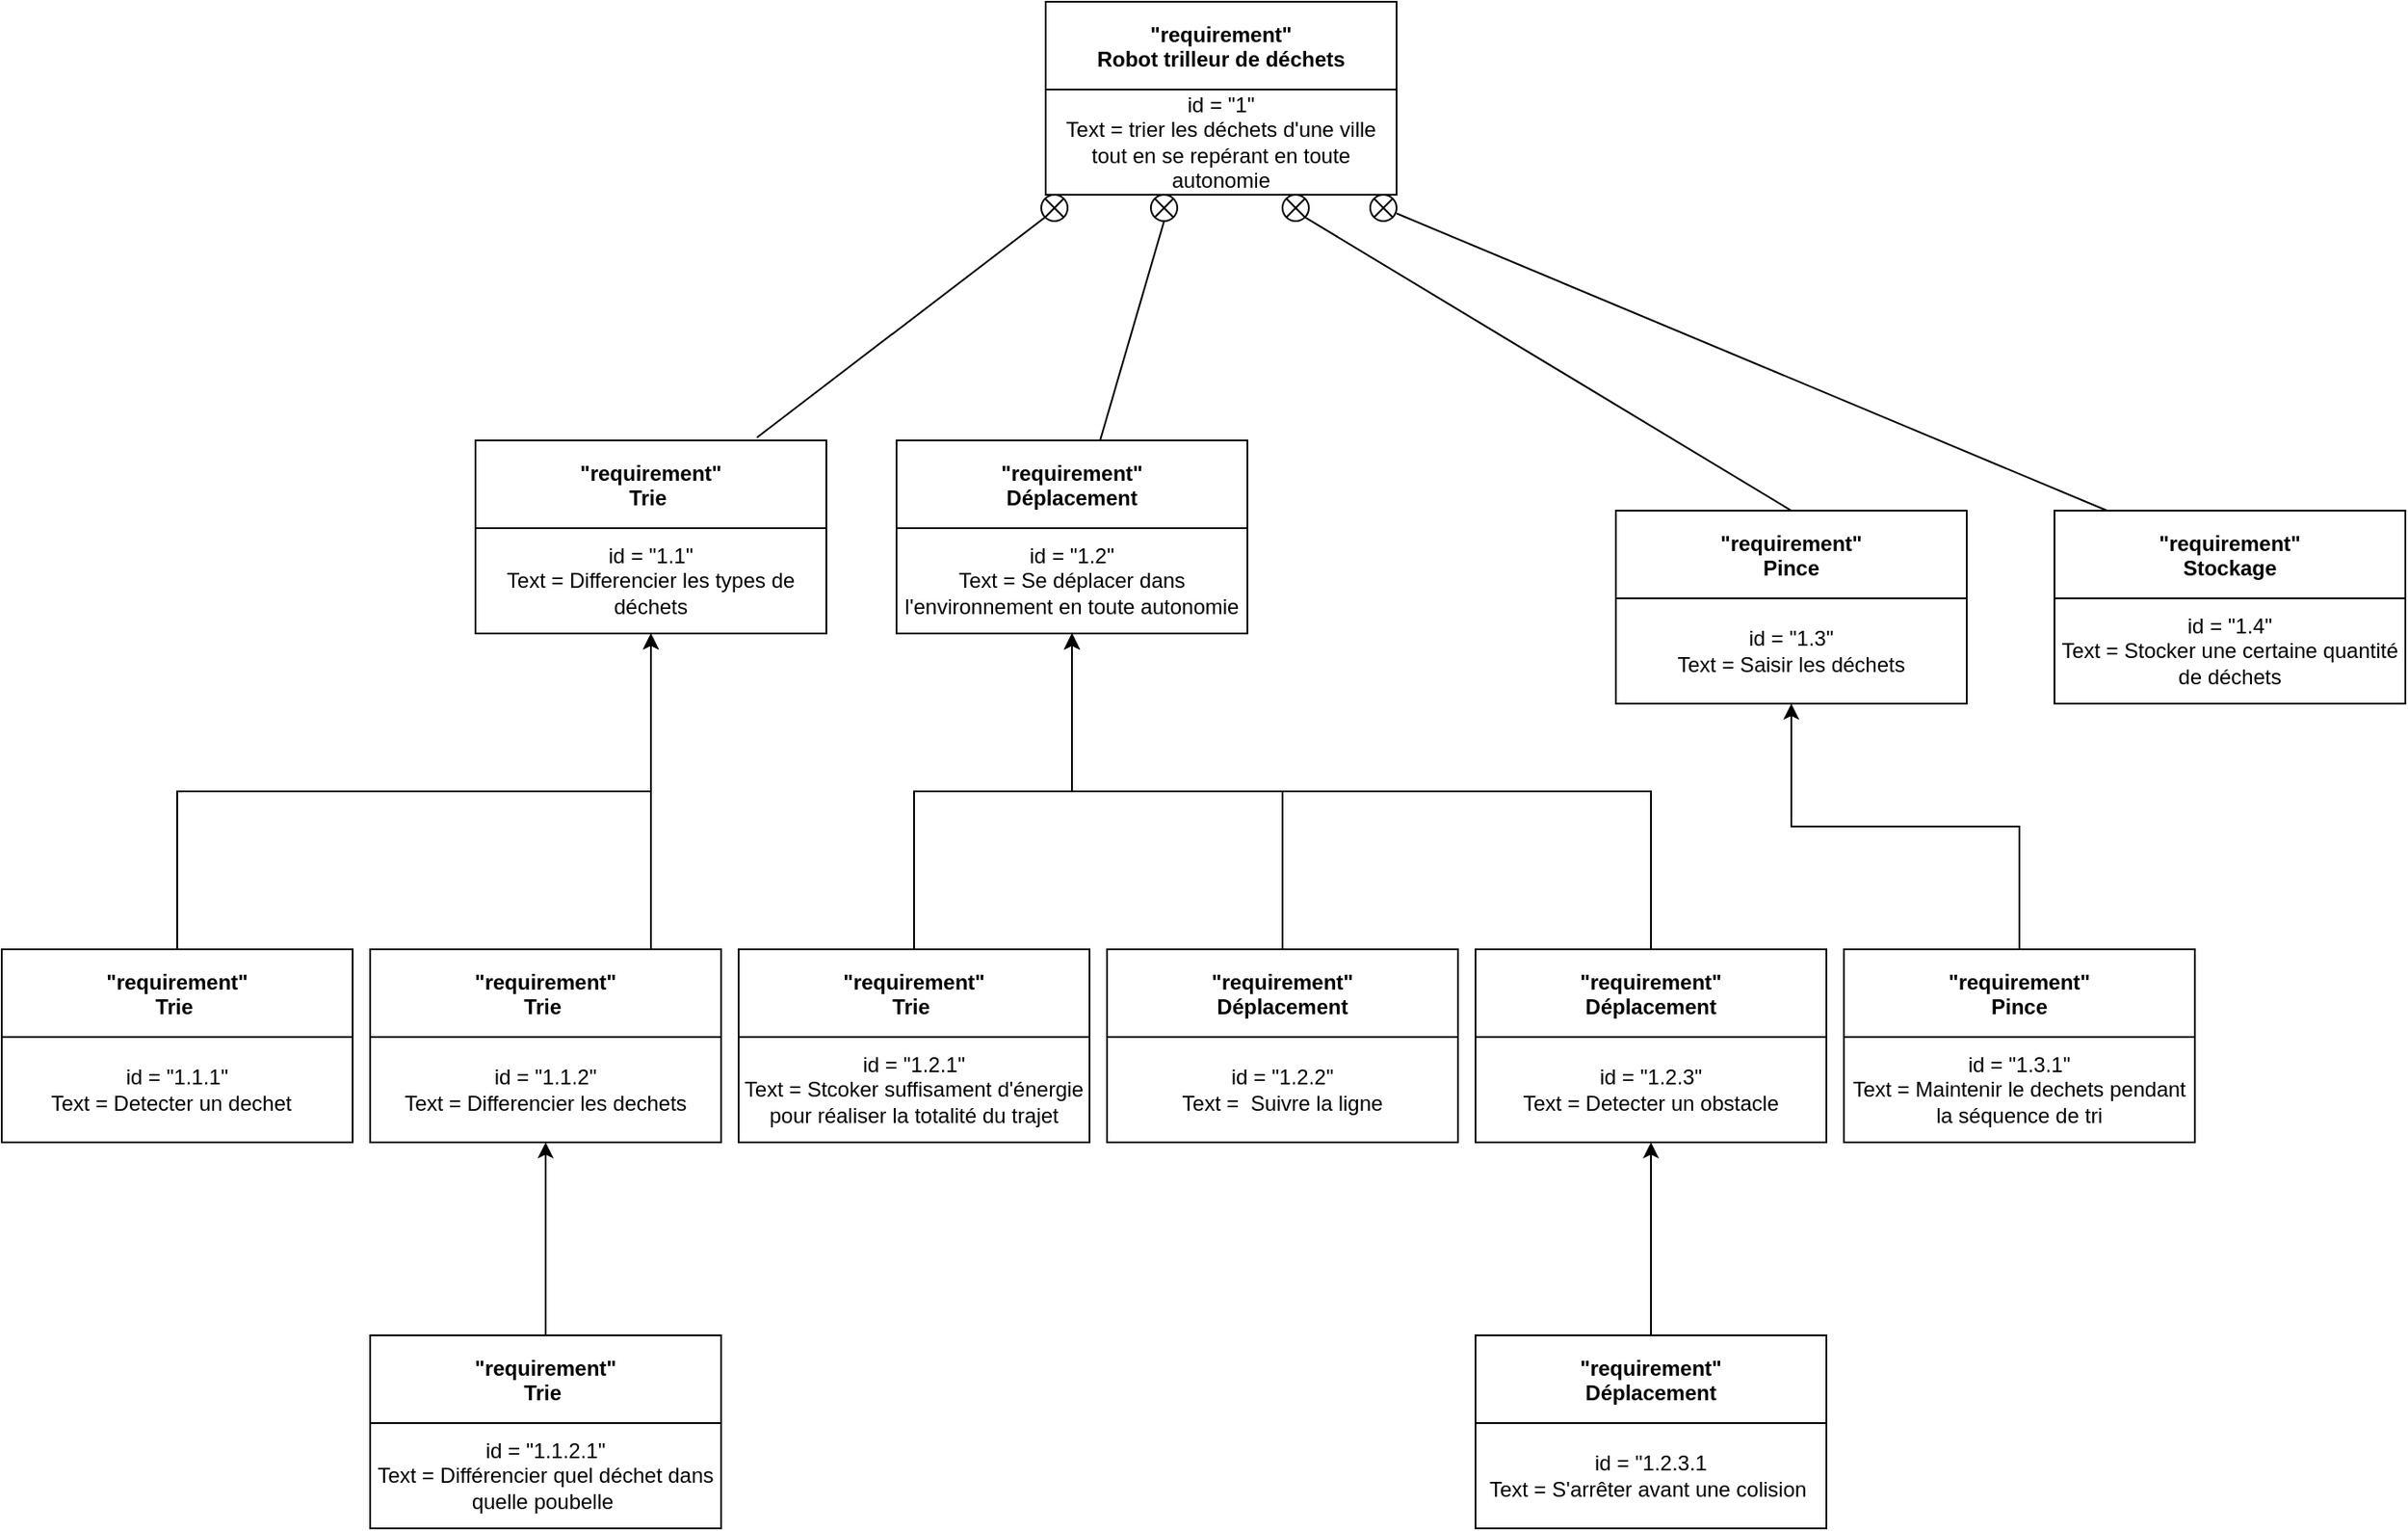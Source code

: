 <mxfile version="20.6.2" type="device"><diagram id="zzhUTutEtf5TXfDsCWEF" name="Page-1"><mxGraphModel dx="1564" dy="2047" grid="1" gridSize="10" guides="1" tooltips="1" connect="1" arrows="1" fold="1" page="1" pageScale="1" pageWidth="827" pageHeight="1169" math="0" shadow="0"><root><mxCell id="0"/><mxCell id="1" parent="0"/><mxCell id="ssZtXpaOOfYyP1Bo79M5-1" value="&quot;requirement&quot;&#10;Robot trilleur de déchets" style="swimlane;startSize=50;" vertex="1" parent="1"><mxGeometry x="-75" y="-1140" width="200" height="105" as="geometry"/></mxCell><mxCell id="ssZtXpaOOfYyP1Bo79M5-7" value="id = &quot;1&quot;&lt;br&gt;Text = trier les déchets d'une ville tout en se repérant en toute autonomie" style="whiteSpace=wrap;html=1;" vertex="1" parent="ssZtXpaOOfYyP1Bo79M5-1"><mxGeometry y="50" width="200" height="60" as="geometry"/></mxCell><mxCell id="ssZtXpaOOfYyP1Bo79M5-26" style="edgeStyle=orthogonalEdgeStyle;rounded=0;orthogonalLoop=1;jettySize=auto;html=1;exitX=0.5;exitY=1;exitDx=0;exitDy=0;" edge="1" parent="ssZtXpaOOfYyP1Bo79M5-1" source="ssZtXpaOOfYyP1Bo79M5-7" target="ssZtXpaOOfYyP1Bo79M5-7"><mxGeometry relative="1" as="geometry"/></mxCell><mxCell id="ssZtXpaOOfYyP1Bo79M5-8" value="&quot;requirement&quot;&#10;Trie " style="swimlane;startSize=50;" vertex="1" parent="1"><mxGeometry x="-400" y="-890" width="200" height="110" as="geometry"/></mxCell><mxCell id="ssZtXpaOOfYyP1Bo79M5-9" value="id = &quot;1.1&quot;&lt;br&gt;Text = Differencier les types de déchets" style="whiteSpace=wrap;html=1;" vertex="1" parent="ssZtXpaOOfYyP1Bo79M5-8"><mxGeometry y="50" width="200" height="60" as="geometry"/></mxCell><mxCell id="ssZtXpaOOfYyP1Bo79M5-10" value="&quot;requirement&quot;&#10;Déplacement" style="swimlane;startSize=50;" vertex="1" parent="1"><mxGeometry x="-160" y="-890" width="200" height="110" as="geometry"/></mxCell><mxCell id="ssZtXpaOOfYyP1Bo79M5-11" value="id = &quot;1.2&quot;&lt;br&gt;Text = Se déplacer dans l'environnement en toute autonomie" style="whiteSpace=wrap;html=1;" vertex="1" parent="ssZtXpaOOfYyP1Bo79M5-10"><mxGeometry y="50" width="200" height="60" as="geometry"/></mxCell><mxCell id="ssZtXpaOOfYyP1Bo79M5-13" value="&quot;requirement&quot;&#10;Pince" style="swimlane;startSize=50;" vertex="1" parent="1"><mxGeometry x="250" y="-850" width="200" height="110" as="geometry"/></mxCell><mxCell id="ssZtXpaOOfYyP1Bo79M5-14" value="id = &quot;1.3&quot;&lt;br&gt;Text = Saisir les déchets" style="whiteSpace=wrap;html=1;" vertex="1" parent="ssZtXpaOOfYyP1Bo79M5-13"><mxGeometry y="50" width="200" height="60" as="geometry"/></mxCell><mxCell id="ssZtXpaOOfYyP1Bo79M5-15" value="&quot;requirement&quot;&#10;Stockage" style="swimlane;startSize=50;" vertex="1" parent="1"><mxGeometry x="500" y="-850" width="200" height="110" as="geometry"/></mxCell><mxCell id="ssZtXpaOOfYyP1Bo79M5-16" value="id = &quot;1.4&quot;&lt;br&gt;Text = Stocker une certaine quantité de déchets" style="whiteSpace=wrap;html=1;" vertex="1" parent="ssZtXpaOOfYyP1Bo79M5-15"><mxGeometry y="50" width="200" height="60" as="geometry"/></mxCell><mxCell id="ssZtXpaOOfYyP1Bo79M5-34" value="" style="endArrow=none;html=1;rounded=0;exitX=0.5;exitY=0;exitDx=0;exitDy=0;entryX=0.855;entryY=0.855;entryDx=0;entryDy=0;entryPerimeter=0;" edge="1" parent="1" target="ssZtXpaOOfYyP1Bo79M5-33" source="ssZtXpaOOfYyP1Bo79M5-13"><mxGeometry width="50" height="50" relative="1" as="geometry"><mxPoint x="525" y="-890.0" as="sourcePoint"/><mxPoint x="565" y="-930" as="targetPoint"/></mxGeometry></mxCell><mxCell id="ssZtXpaOOfYyP1Bo79M5-36" value="" style="endArrow=none;html=1;rounded=0;entryX=0.5;entryY=1;entryDx=0;entryDy=0;entryPerimeter=0;" edge="1" parent="1" target="ssZtXpaOOfYyP1Bo79M5-35" source="ssZtXpaOOfYyP1Bo79M5-10"><mxGeometry width="50" height="50" relative="1" as="geometry"><mxPoint x="-11.5" y="-889" as="sourcePoint"/><mxPoint x="-5.5" y="-919" as="targetPoint"/></mxGeometry></mxCell><mxCell id="ssZtXpaOOfYyP1Bo79M5-37" value="" style="verticalLabelPosition=bottom;verticalAlign=top;html=1;shape=mxgraph.flowchart.or;" vertex="1" parent="1"><mxGeometry x="-77.5" y="-1030" width="15" height="15" as="geometry"/></mxCell><mxCell id="ssZtXpaOOfYyP1Bo79M5-38" value="" style="endArrow=none;html=1;rounded=0;exitX=0.802;exitY=-0.015;exitDx=0;exitDy=0;exitPerimeter=0;entryX=0.145;entryY=0.855;entryDx=0;entryDy=0;entryPerimeter=0;" edge="1" parent="1" target="ssZtXpaOOfYyP1Bo79M5-37" source="ssZtXpaOOfYyP1Bo79M5-8"><mxGeometry width="50" height="50" relative="1" as="geometry"><mxPoint x="230" y="-910.0" as="sourcePoint"/><mxPoint x="270" y="-950" as="targetPoint"/></mxGeometry></mxCell><mxCell id="ssZtXpaOOfYyP1Bo79M5-35" value="" style="verticalLabelPosition=bottom;verticalAlign=top;html=1;shape=mxgraph.flowchart.or;" vertex="1" parent="1"><mxGeometry x="-15" y="-1030" width="15" height="15" as="geometry"/></mxCell><mxCell id="ssZtXpaOOfYyP1Bo79M5-50" style="edgeStyle=orthogonalEdgeStyle;rounded=0;orthogonalLoop=1;jettySize=auto;html=1;exitX=0.5;exitY=0;exitDx=0;exitDy=0;entryX=0.5;entryY=1;entryDx=0;entryDy=0;" edge="1" parent="1" source="ssZtXpaOOfYyP1Bo79M5-42" target="ssZtXpaOOfYyP1Bo79M5-8"><mxGeometry relative="1" as="geometry"/></mxCell><mxCell id="ssZtXpaOOfYyP1Bo79M5-42" value="&quot;requirement&quot;&#10;Trie " style="swimlane;startSize=50;" vertex="1" parent="1"><mxGeometry x="-670" y="-600" width="200" height="110" as="geometry"/></mxCell><mxCell id="ssZtXpaOOfYyP1Bo79M5-43" value="id = &quot;1.1.1&quot;&lt;br&gt;Text = Detecter un dechet&amp;nbsp;&amp;nbsp;" style="whiteSpace=wrap;html=1;" vertex="1" parent="ssZtXpaOOfYyP1Bo79M5-42"><mxGeometry y="50" width="200" height="60" as="geometry"/></mxCell><mxCell id="ssZtXpaOOfYyP1Bo79M5-56" style="edgeStyle=orthogonalEdgeStyle;rounded=0;orthogonalLoop=1;jettySize=auto;html=1;exitX=0.5;exitY=0;exitDx=0;exitDy=0;entryX=0.5;entryY=1;entryDx=0;entryDy=0;" edge="1" parent="1" source="ssZtXpaOOfYyP1Bo79M5-51" target="ssZtXpaOOfYyP1Bo79M5-8"><mxGeometry relative="1" as="geometry"><Array as="points"><mxPoint x="-300" y="-600"/></Array></mxGeometry></mxCell><mxCell id="ssZtXpaOOfYyP1Bo79M5-51" value="&quot;requirement&quot;&#10;Trie " style="swimlane;startSize=50;" vertex="1" parent="1"><mxGeometry x="-460" y="-600" width="200" height="110" as="geometry"/></mxCell><mxCell id="ssZtXpaOOfYyP1Bo79M5-52" value="id = &quot;1.1.2&quot;&lt;br&gt;Text = Differencier les dechets" style="whiteSpace=wrap;html=1;" vertex="1" parent="ssZtXpaOOfYyP1Bo79M5-51"><mxGeometry y="50" width="200" height="60" as="geometry"/></mxCell><mxCell id="ssZtXpaOOfYyP1Bo79M5-59" style="edgeStyle=orthogonalEdgeStyle;rounded=0;orthogonalLoop=1;jettySize=auto;html=1;exitX=0.5;exitY=0;exitDx=0;exitDy=0;entryX=0.5;entryY=1;entryDx=0;entryDy=0;" edge="1" parent="1" source="ssZtXpaOOfYyP1Bo79M5-57" target="ssZtXpaOOfYyP1Bo79M5-11"><mxGeometry relative="1" as="geometry"/></mxCell><mxCell id="ssZtXpaOOfYyP1Bo79M5-57" value="&quot;requirement&quot;&#10;Déplacement" style="swimlane;startSize=50;" vertex="1" parent="1"><mxGeometry x="-40" y="-600" width="200" height="110" as="geometry"/></mxCell><mxCell id="ssZtXpaOOfYyP1Bo79M5-58" value="id = &quot;1.2.2&quot;&lt;br&gt;Text =&amp;nbsp; Suivre la ligne" style="whiteSpace=wrap;html=1;" vertex="1" parent="ssZtXpaOOfYyP1Bo79M5-57"><mxGeometry y="50" width="200" height="60" as="geometry"/></mxCell><mxCell id="ssZtXpaOOfYyP1Bo79M5-62" style="edgeStyle=orthogonalEdgeStyle;rounded=0;orthogonalLoop=1;jettySize=auto;html=1;exitX=0.5;exitY=0;exitDx=0;exitDy=0;entryX=0.5;entryY=1;entryDx=0;entryDy=0;" edge="1" parent="1" source="ssZtXpaOOfYyP1Bo79M5-60" target="ssZtXpaOOfYyP1Bo79M5-10"><mxGeometry relative="1" as="geometry"/></mxCell><mxCell id="ssZtXpaOOfYyP1Bo79M5-60" value="&quot;requirement&quot;&#10;Déplacement" style="swimlane;startSize=50;" vertex="1" parent="1"><mxGeometry x="170" y="-600" width="200" height="110" as="geometry"/></mxCell><mxCell id="ssZtXpaOOfYyP1Bo79M5-61" value="id = &quot;1.2.3&quot;&lt;br&gt;Text = Detecter un obstacle" style="whiteSpace=wrap;html=1;" vertex="1" parent="ssZtXpaOOfYyP1Bo79M5-60"><mxGeometry y="50" width="200" height="60" as="geometry"/></mxCell><mxCell id="ssZtXpaOOfYyP1Bo79M5-32" value="" style="verticalLabelPosition=bottom;verticalAlign=top;html=1;shape=mxgraph.flowchart.or;" vertex="1" parent="1"><mxGeometry x="110" y="-1030" width="15" height="15" as="geometry"/></mxCell><mxCell id="ssZtXpaOOfYyP1Bo79M5-65" value="" style="endArrow=none;html=1;rounded=0;exitX=0.15;exitY=0;exitDx=0;exitDy=0;exitPerimeter=0;" edge="1" parent="1" source="ssZtXpaOOfYyP1Bo79M5-15" target="ssZtXpaOOfYyP1Bo79M5-32"><mxGeometry width="50" height="50" relative="1" as="geometry"><mxPoint x="460" y="-890" as="sourcePoint"/><mxPoint x="130" y="-1030" as="targetPoint"/></mxGeometry></mxCell><mxCell id="ssZtXpaOOfYyP1Bo79M5-73" style="edgeStyle=orthogonalEdgeStyle;rounded=0;orthogonalLoop=1;jettySize=auto;html=1;exitX=0.5;exitY=0;exitDx=0;exitDy=0;entryX=0.5;entryY=1;entryDx=0;entryDy=0;" edge="1" parent="1" source="ssZtXpaOOfYyP1Bo79M5-67" target="ssZtXpaOOfYyP1Bo79M5-14"><mxGeometry relative="1" as="geometry"/></mxCell><mxCell id="ssZtXpaOOfYyP1Bo79M5-67" value="&quot;requirement&quot;&#10;Pince" style="swimlane;startSize=50;" vertex="1" parent="1"><mxGeometry x="380" y="-600" width="200" height="110" as="geometry"/></mxCell><mxCell id="ssZtXpaOOfYyP1Bo79M5-68" value="id = &quot;1.3.1&quot;&lt;br&gt;Text = Maintenir le dechets pendant la séquence de tri" style="whiteSpace=wrap;html=1;" vertex="1" parent="ssZtXpaOOfYyP1Bo79M5-67"><mxGeometry y="50" width="200" height="60" as="geometry"/></mxCell><mxCell id="ssZtXpaOOfYyP1Bo79M5-33" value="" style="verticalLabelPosition=bottom;verticalAlign=top;html=1;shape=mxgraph.flowchart.or;" vertex="1" parent="1"><mxGeometry x="60" y="-1030" width="15" height="15" as="geometry"/></mxCell><mxCell id="ssZtXpaOOfYyP1Bo79M5-82" style="edgeStyle=orthogonalEdgeStyle;rounded=0;orthogonalLoop=1;jettySize=auto;html=1;exitX=0.5;exitY=0;exitDx=0;exitDy=0;" edge="1" parent="1" source="ssZtXpaOOfYyP1Bo79M5-80" target="ssZtXpaOOfYyP1Bo79M5-11"><mxGeometry relative="1" as="geometry"/></mxCell><mxCell id="ssZtXpaOOfYyP1Bo79M5-80" value="&quot;requirement&quot;&#10;Trie " style="swimlane;startSize=50;" vertex="1" parent="1"><mxGeometry x="-250" y="-600" width="200" height="110" as="geometry"/></mxCell><mxCell id="ssZtXpaOOfYyP1Bo79M5-81" value="id = &quot;1.2.1&quot;&lt;br&gt;Text = Stcoker suffisament d'énergie pour réaliser la totalité du trajet" style="whiteSpace=wrap;html=1;" vertex="1" parent="ssZtXpaOOfYyP1Bo79M5-80"><mxGeometry y="50" width="200" height="60" as="geometry"/></mxCell><mxCell id="ssZtXpaOOfYyP1Bo79M5-89" style="edgeStyle=orthogonalEdgeStyle;rounded=0;orthogonalLoop=1;jettySize=auto;html=1;exitX=0.5;exitY=0;exitDx=0;exitDy=0;entryX=0.5;entryY=1;entryDx=0;entryDy=0;" edge="1" parent="1" source="ssZtXpaOOfYyP1Bo79M5-87" target="ssZtXpaOOfYyP1Bo79M5-51"><mxGeometry relative="1" as="geometry"/></mxCell><mxCell id="ssZtXpaOOfYyP1Bo79M5-87" value="&quot;requirement&quot;&#10;Trie " style="swimlane;startSize=50;" vertex="1" parent="1"><mxGeometry x="-460" y="-380" width="200" height="110" as="geometry"/></mxCell><mxCell id="ssZtXpaOOfYyP1Bo79M5-88" value="id = &quot;1.1.2.1&quot;&lt;br&gt;Text = Différencier quel déchet dans quelle poubelle&amp;nbsp;" style="whiteSpace=wrap;html=1;" vertex="1" parent="ssZtXpaOOfYyP1Bo79M5-87"><mxGeometry y="50" width="200" height="60" as="geometry"/></mxCell><mxCell id="ssZtXpaOOfYyP1Bo79M5-94" style="edgeStyle=orthogonalEdgeStyle;rounded=0;orthogonalLoop=1;jettySize=auto;html=1;exitX=0.5;exitY=0;exitDx=0;exitDy=0;entryX=0.5;entryY=1;entryDx=0;entryDy=0;" edge="1" parent="1" source="ssZtXpaOOfYyP1Bo79M5-92" target="ssZtXpaOOfYyP1Bo79M5-60"><mxGeometry relative="1" as="geometry"/></mxCell><mxCell id="ssZtXpaOOfYyP1Bo79M5-92" value="&quot;requirement&quot;&#10;Déplacement" style="swimlane;startSize=50;" vertex="1" parent="1"><mxGeometry x="170" y="-380" width="200" height="110" as="geometry"/></mxCell><mxCell id="ssZtXpaOOfYyP1Bo79M5-93" value="id = &quot;1.2.3.1&lt;br&gt;Text = S'arrêter avant une colision&amp;nbsp;" style="whiteSpace=wrap;html=1;" vertex="1" parent="ssZtXpaOOfYyP1Bo79M5-92"><mxGeometry y="50" width="200" height="60" as="geometry"/></mxCell></root></mxGraphModel></diagram></mxfile>